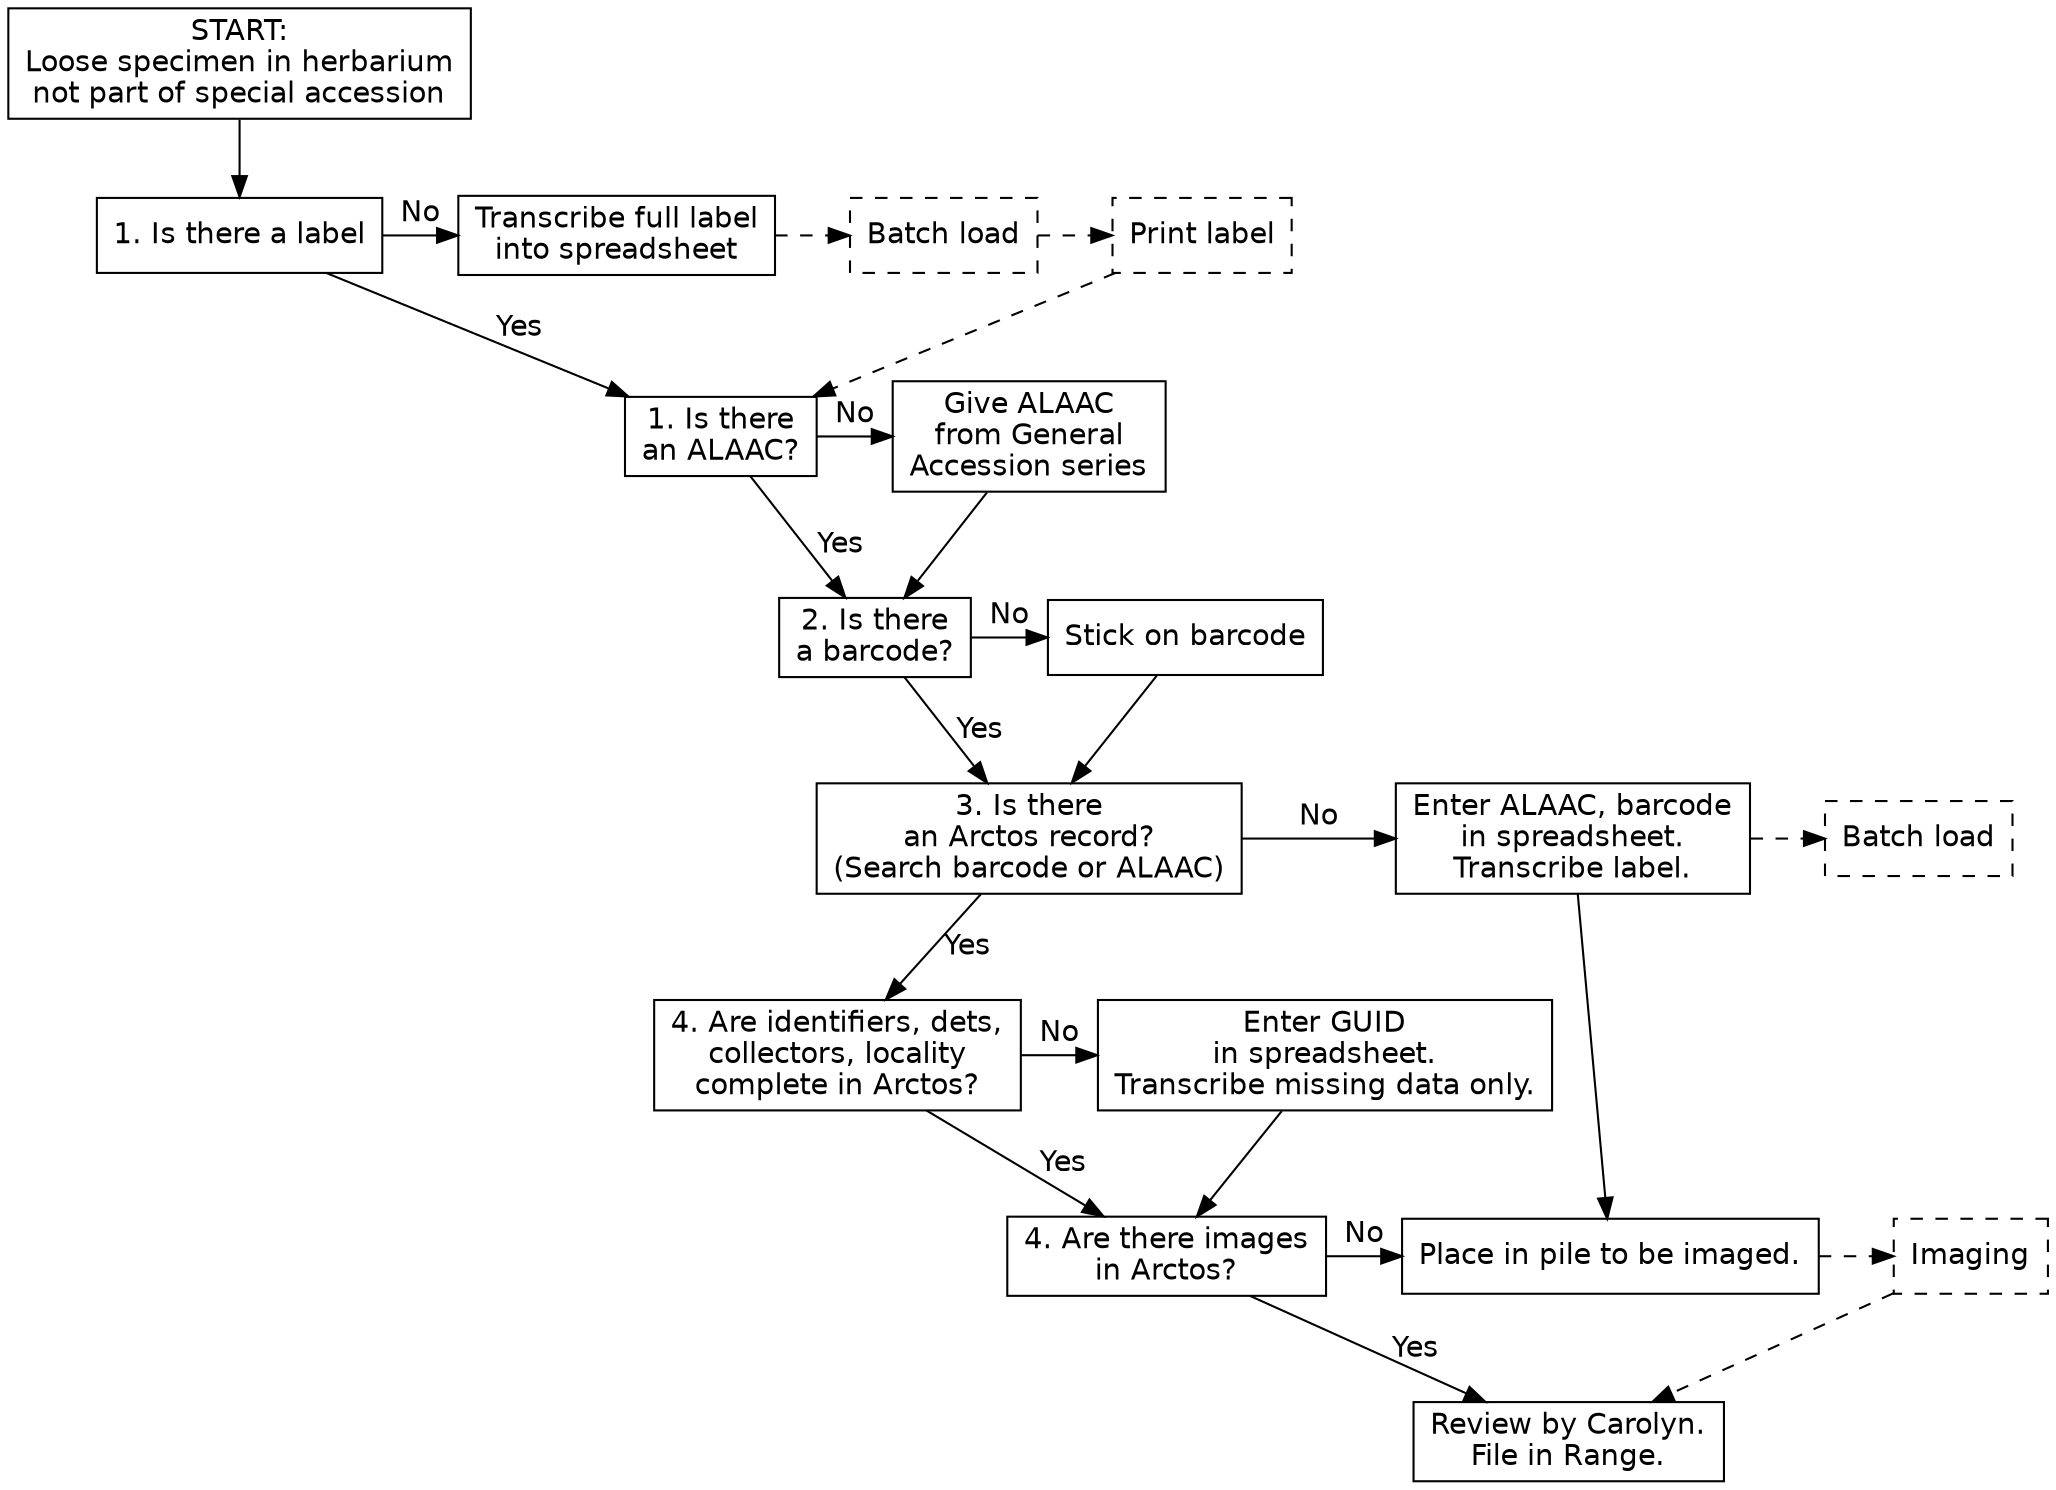 digraph randoms {
    node [fontname="Helvetica",shape=box]
    edge [fontname="Helvetica", len=1.5]
    overlap=false
    //rankdir=BT
    newrank=true
    ranksep=0.5
    //
    START [label="START:\nLoose specimen in herbarium\nnot part of special accession"]
    START -> labelQ
    //
    subgraph qlabel {
        rank=same
        labelQ [label="1. Is there a label"]
        labelA [label="Transcribe full label\ninto spreadsheet"]
        labelQ -> labelA [label="No"]
        labelA -> batch [style=dashed]
        batch [style=dashed,label="Batch load"]
        batch -> mklabel [style=dashed]
        mklabel [style=dashed,label="Print label"]
    }
    //
    mklabel -> alaacQ [style=dashed]
    labelQ -> alaacQ [label="Yes"]
    //
    subgraph qalaac {
        rank=same
        alaacQ [label="1. Is there\nan ALAAC?"]
        alaacA [label="Give ALAAC\nfrom General\nAccession series"]
        alaacQ -> alaacA [label="No"]
    }
    //
    alaacQ -> bcQ [label="Yes"]
    alaacA -> bcQ
    //
    subgraph qbc {
        rank=same
        bcQ [label="2. Is there\na barcode?"]
        bcA [label="Stick on barcode"]
        bcQ -> bcA [label="No"]
    }
    //
    bcQ -> dataQ [label="Yes"]
    bcA -> dataQ
    //
    subgraph qdata {
        rank=same
        dataQ [label="3. Is there\nan Arctos record?\n(Search barcode or ALAAC)"]
        dataA [label="Enter ALAAC, barcode\nin spreadsheet.\nTranscribe label."]
        dataQ -> dataA [label="No"]
        dataA -> batch2 [style=dashed]
        batch2 [style=dashed,label="Batch load"]
    }
    //
    dataQ -> fullQ [label="Yes"]
    dataA -> photoA
    //
    subgraph qfull {
        rank=same
        fullQ [label="4. Are identifiers, dets,\ncollectors, locality\ncomplete in Arctos?"]
        fullA [label="Enter GUID\nin spreadsheet.\nTranscribe missing data only."]
        fullQ -> fullA [label="No"]
    }
    //
    fullA -> photoQ
    fullQ -> photoQ [label="Yes"]
    //
    subgraph qphoto {
        rank=same
        photoQ [label="4. Are there images\nin Arctos?"]
        photoA [label="Place in pile to be imaged."]
        photoQ -> photoA [label="No"]
        photoA -> Imaging [style=dashed]
        Imaging [style=dashed]
    }
    //
    photoQ -> file [label="Yes"]
    Imaging -> file [style=dashed]
    //
    file [label="Review by Carolyn.\nFile in Range."]

}
        